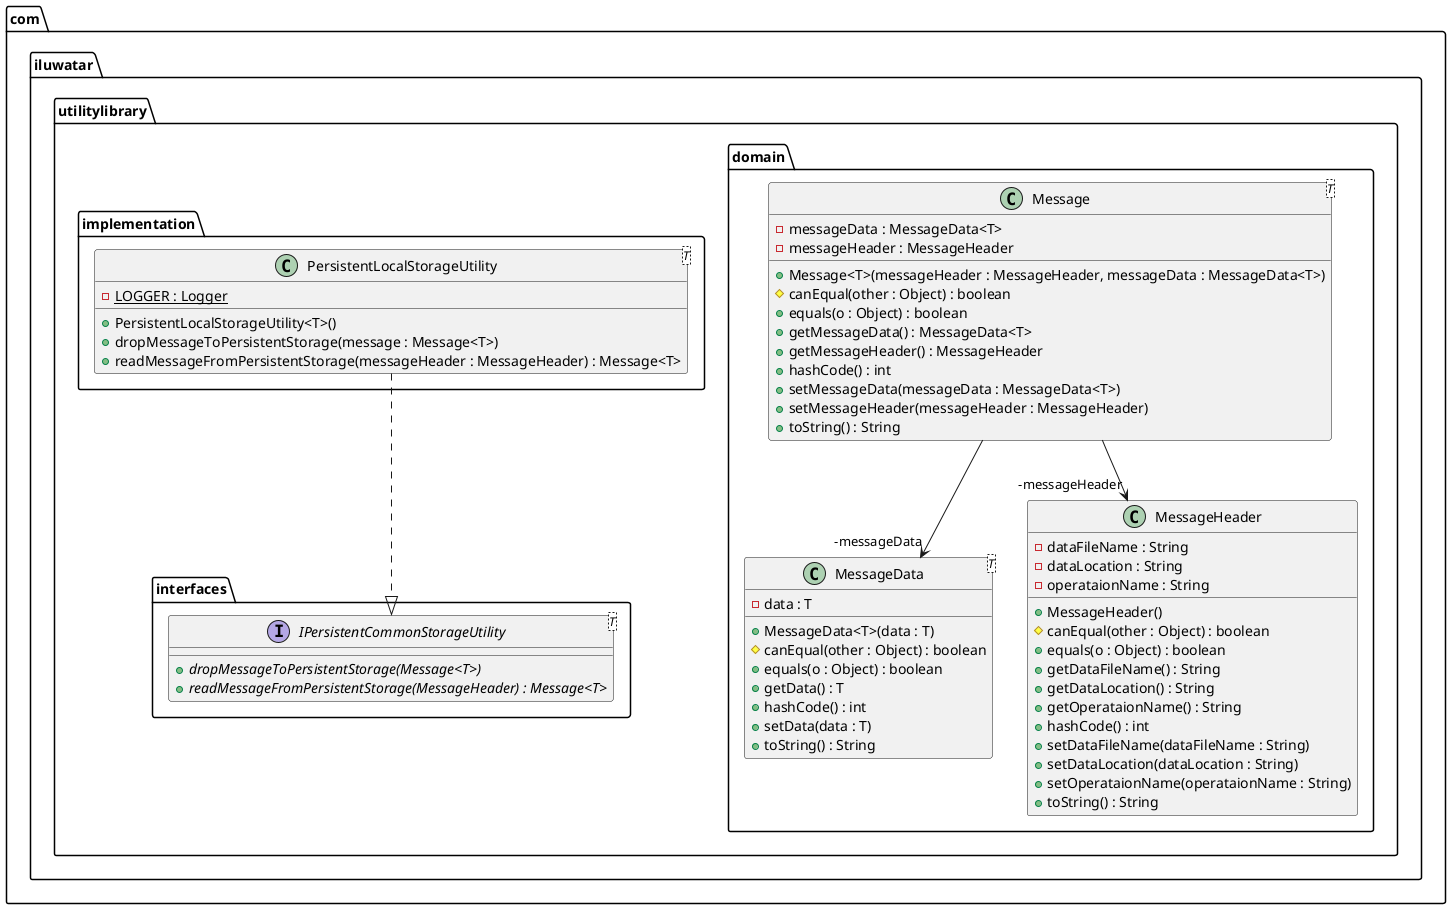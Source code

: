@startuml
package com.iluwatar.utilitylibrary.domain {
  class Message<T> {
    - messageData : MessageData<T>
    - messageHeader : MessageHeader
    + Message<T>(messageHeader : MessageHeader, messageData : MessageData<T>)
    # canEqual(other : Object) : boolean
    + equals(o : Object) : boolean
    + getMessageData() : MessageData<T>
    + getMessageHeader() : MessageHeader
    + hashCode() : int
    + setMessageData(messageData : MessageData<T>)
    + setMessageHeader(messageHeader : MessageHeader)
    + toString() : String
  }
  class MessageData<T> {
    - data : T
    + MessageData<T>(data : T)
    # canEqual(other : Object) : boolean
    + equals(o : Object) : boolean
    + getData() : T
    + hashCode() : int
    + setData(data : T)
    + toString() : String
  }
  class MessageHeader {
    - dataFileName : String
    - dataLocation : String
    - operataionName : String
    + MessageHeader()
    # canEqual(other : Object) : boolean
    + equals(o : Object) : boolean
    + getDataFileName() : String
    + getDataLocation() : String
    + getOperataionName() : String
    + hashCode() : int
    + setDataFileName(dataFileName : String)
    + setDataLocation(dataLocation : String)
    + setOperataionName(operataionName : String)
    + toString() : String
  }
}
package com.iluwatar.utilitylibrary.implementation {
  class PersistentLocalStorageUtility<T> {
    - LOGGER : Logger {static}
    + PersistentLocalStorageUtility<T>()
    + dropMessageToPersistentStorage(message : Message<T>)
    + readMessageFromPersistentStorage(messageHeader : MessageHeader) : Message<T>
  }
}
package com.iluwatar.utilitylibrary.interfaces {
  interface IPersistentCommonStorageUtility<T> {
    + dropMessageToPersistentStorage(Message<T>) {abstract}
    + readMessageFromPersistentStorage(MessageHeader) : Message<T> {abstract}
  }
}
Message -->  "-messageHeader" MessageHeader
Message -->  "-messageData" MessageData
PersistentLocalStorageUtility ..|> IPersistentCommonStorageUtility 
@enduml